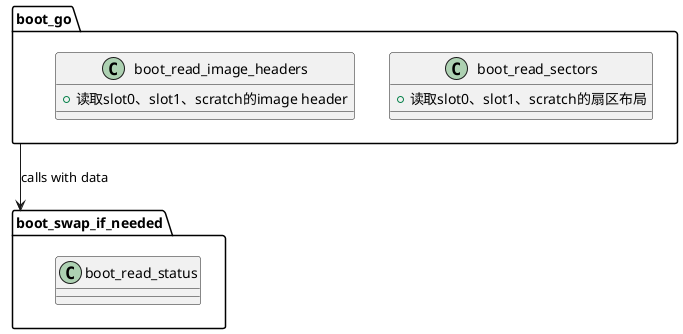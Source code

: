 @startuml update_from_slot1




package "boot_go" {

  class boot_read_sectors {
    + 读取slot0、slot1、scratch的扇区布局
  }
  class boot_read_image_headers {
    + 读取slot0、slot1、scratch的image header
  }
  
}


package "boot_swap_if_needed" {
    class boot_read_status
}



boot_go --> boot_swap_if_needed : calls with data





@enduml